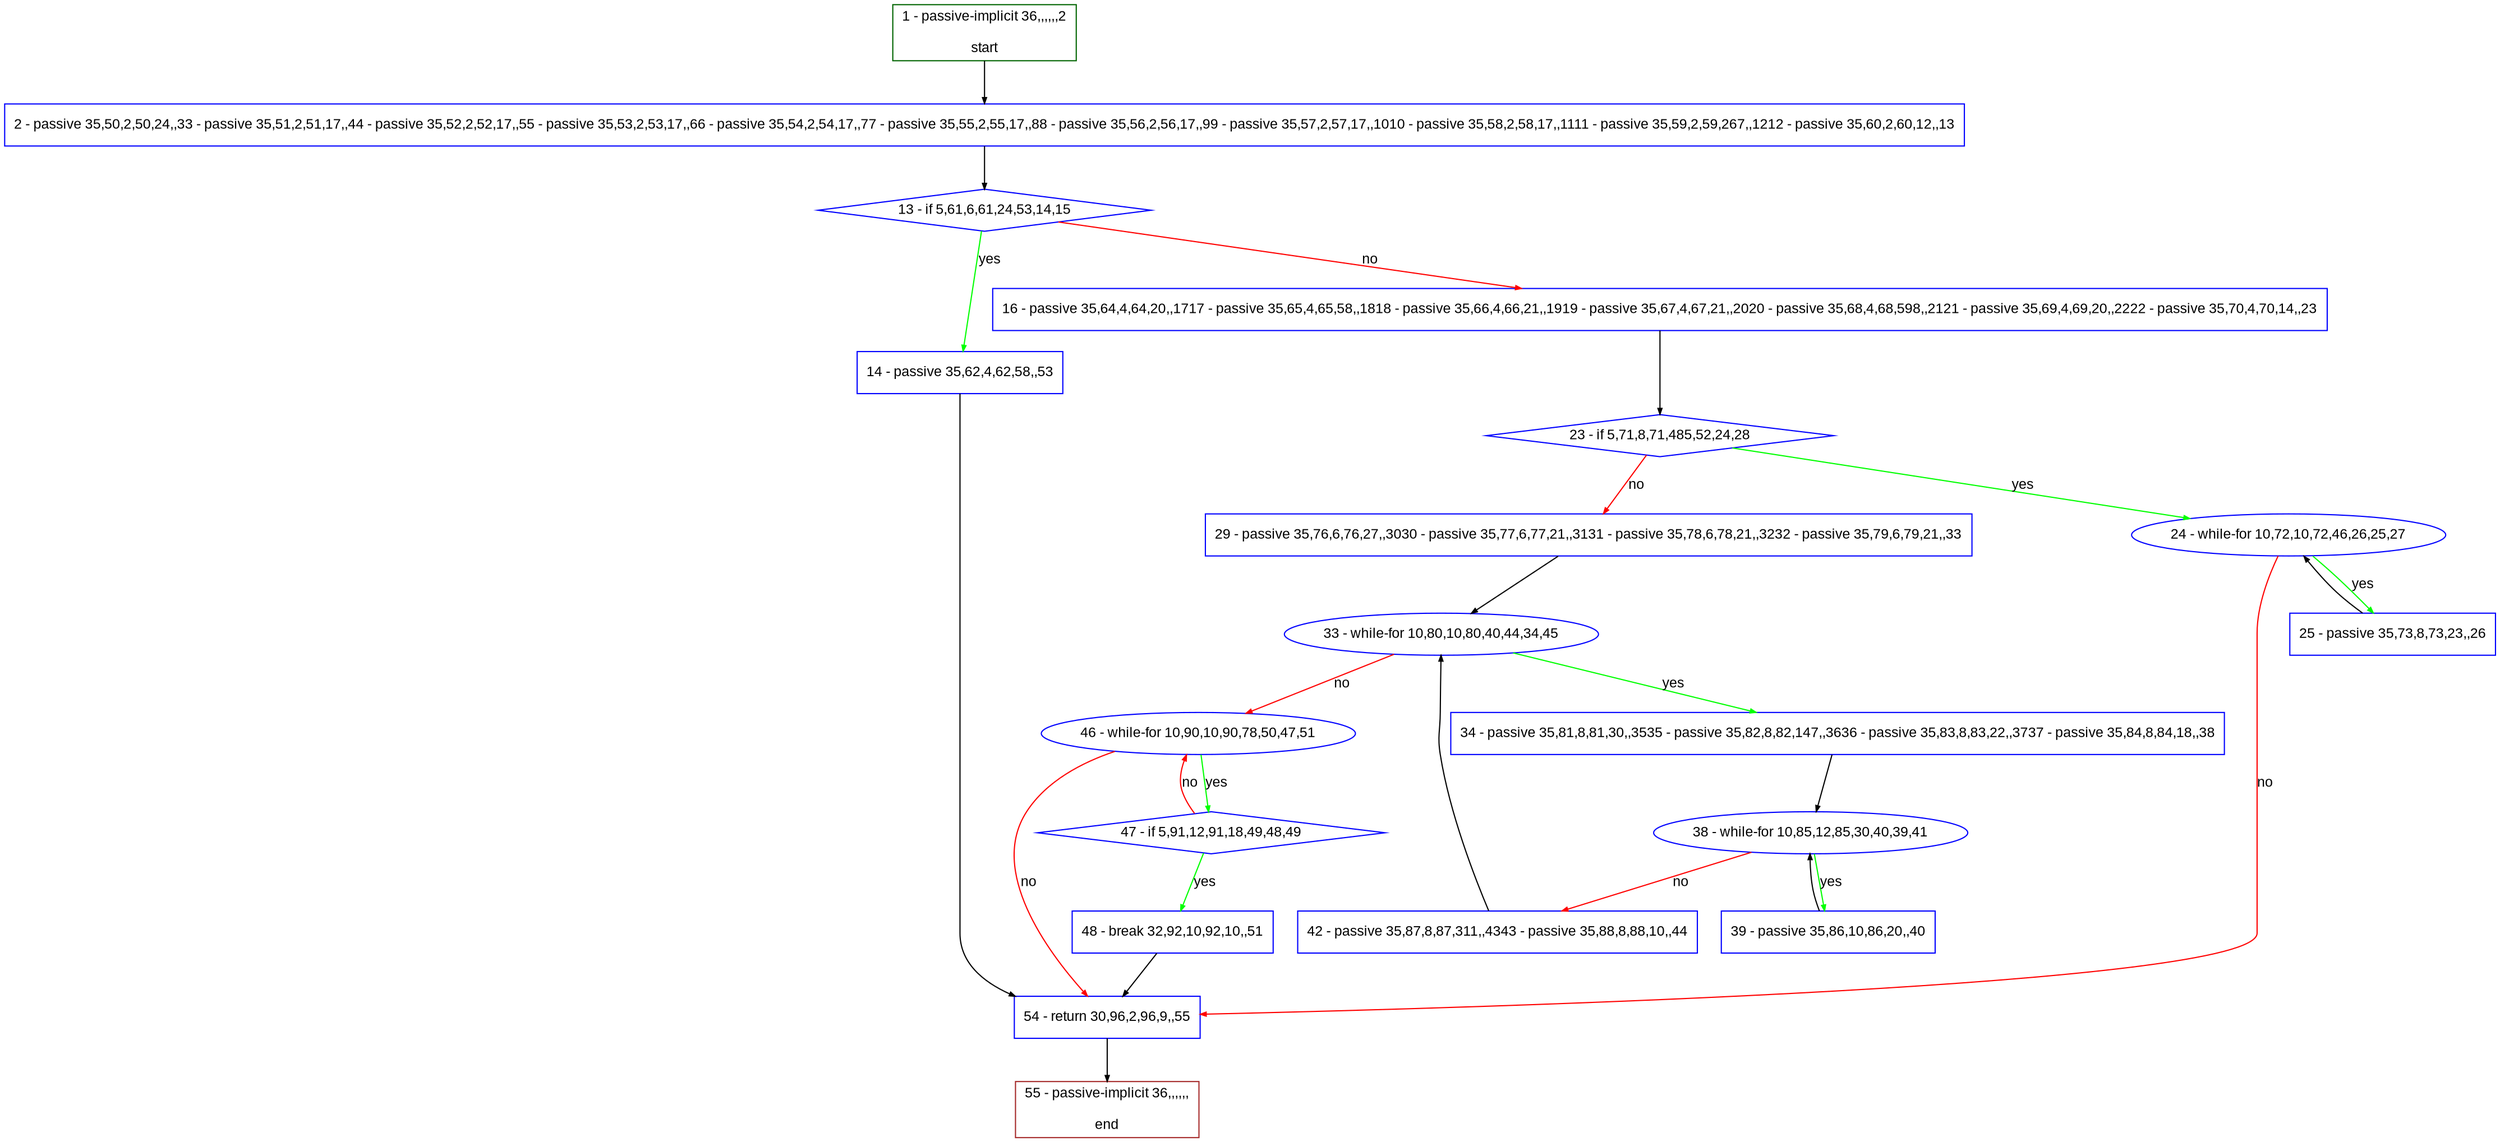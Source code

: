 digraph "" {
  graph [pack="true", label="", fontsize="12", packmode="clust", fontname="Arial", fillcolor="#FFFFCC", bgcolor="white", style="rounded,filled", compound="true"];
  node [node_initialized="no", label="", color="grey", fontsize="12", fillcolor="white", fontname="Arial", style="filled", shape="rectangle", compound="true", fixedsize="false"];
  edge [fontcolor="black", arrowhead="normal", arrowtail="none", arrowsize="0.5", ltail="", label="", color="black", fontsize="12", lhead="", fontname="Arial", dir="forward", compound="true"];
  __N1 [label="2 - passive 35,50,2,50,24,,33 - passive 35,51,2,51,17,,44 - passive 35,52,2,52,17,,55 - passive 35,53,2,53,17,,66 - passive 35,54,2,54,17,,77 - passive 35,55,2,55,17,,88 - passive 35,56,2,56,17,,99 - passive 35,57,2,57,17,,1010 - passive 35,58,2,58,17,,1111 - passive 35,59,2,59,267,,1212 - passive 35,60,2,60,12,,13", color="#0000ff", fillcolor="#ffffff", style="filled", shape="box"];
  __N2 [label="1 - passive-implicit 36,,,,,,2\n\nstart", color="#006400", fillcolor="#ffffff", style="filled", shape="box"];
  __N3 [label="13 - if 5,61,6,61,24,53,14,15", color="#0000ff", fillcolor="#ffffff", style="filled", shape="diamond"];
  __N4 [label="14 - passive 35,62,4,62,58,,53", color="#0000ff", fillcolor="#ffffff", style="filled", shape="box"];
  __N5 [label="16 - passive 35,64,4,64,20,,1717 - passive 35,65,4,65,58,,1818 - passive 35,66,4,66,21,,1919 - passive 35,67,4,67,21,,2020 - passive 35,68,4,68,598,,2121 - passive 35,69,4,69,20,,2222 - passive 35,70,4,70,14,,23", color="#0000ff", fillcolor="#ffffff", style="filled", shape="box"];
  __N6 [label="54 - return 30,96,2,96,9,,55", color="#0000ff", fillcolor="#ffffff", style="filled", shape="box"];
  __N7 [label="23 - if 5,71,8,71,485,52,24,28", color="#0000ff", fillcolor="#ffffff", style="filled", shape="diamond"];
  __N8 [label="24 - while-for 10,72,10,72,46,26,25,27", color="#0000ff", fillcolor="#ffffff", style="filled", shape="oval"];
  __N9 [label="29 - passive 35,76,6,76,27,,3030 - passive 35,77,6,77,21,,3131 - passive 35,78,6,78,21,,3232 - passive 35,79,6,79,21,,33", color="#0000ff", fillcolor="#ffffff", style="filled", shape="box"];
  __N10 [label="25 - passive 35,73,8,73,23,,26", color="#0000ff", fillcolor="#ffffff", style="filled", shape="box"];
  __N11 [label="33 - while-for 10,80,10,80,40,44,34,45", color="#0000ff", fillcolor="#ffffff", style="filled", shape="oval"];
  __N12 [label="34 - passive 35,81,8,81,30,,3535 - passive 35,82,8,82,147,,3636 - passive 35,83,8,83,22,,3737 - passive 35,84,8,84,18,,38", color="#0000ff", fillcolor="#ffffff", style="filled", shape="box"];
  __N13 [label="46 - while-for 10,90,10,90,78,50,47,51", color="#0000ff", fillcolor="#ffffff", style="filled", shape="oval"];
  __N14 [label="38 - while-for 10,85,12,85,30,40,39,41", color="#0000ff", fillcolor="#ffffff", style="filled", shape="oval"];
  __N15 [label="39 - passive 35,86,10,86,20,,40", color="#0000ff", fillcolor="#ffffff", style="filled", shape="box"];
  __N16 [label="42 - passive 35,87,8,87,311,,4343 - passive 35,88,8,88,10,,44", color="#0000ff", fillcolor="#ffffff", style="filled", shape="box"];
  __N17 [label="47 - if 5,91,12,91,18,49,48,49", color="#0000ff", fillcolor="#ffffff", style="filled", shape="diamond"];
  __N18 [label="48 - break 32,92,10,92,10,,51", color="#0000ff", fillcolor="#ffffff", style="filled", shape="box"];
  __N19 [label="55 - passive-implicit 36,,,,,,\n\nend", color="#a52a2a", fillcolor="#ffffff", style="filled", shape="box"];
  __N2 -> __N1 [arrowhead="normal", arrowtail="none", color="#000000", label="", dir="forward"];
  __N1 -> __N3 [arrowhead="normal", arrowtail="none", color="#000000", label="", dir="forward"];
  __N3 -> __N4 [arrowhead="normal", arrowtail="none", color="#00ff00", label="yes", dir="forward"];
  __N3 -> __N5 [arrowhead="normal", arrowtail="none", color="#ff0000", label="no", dir="forward"];
  __N4 -> __N6 [arrowhead="normal", arrowtail="none", color="#000000", label="", dir="forward"];
  __N5 -> __N7 [arrowhead="normal", arrowtail="none", color="#000000", label="", dir="forward"];
  __N7 -> __N8 [arrowhead="normal", arrowtail="none", color="#00ff00", label="yes", dir="forward"];
  __N7 -> __N9 [arrowhead="normal", arrowtail="none", color="#ff0000", label="no", dir="forward"];
  __N8 -> __N10 [arrowhead="normal", arrowtail="none", color="#00ff00", label="yes", dir="forward"];
  __N10 -> __N8 [arrowhead="normal", arrowtail="none", color="#000000", label="", dir="forward"];
  __N8 -> __N6 [arrowhead="normal", arrowtail="none", color="#ff0000", label="no", dir="forward"];
  __N9 -> __N11 [arrowhead="normal", arrowtail="none", color="#000000", label="", dir="forward"];
  __N11 -> __N12 [arrowhead="normal", arrowtail="none", color="#00ff00", label="yes", dir="forward"];
  __N11 -> __N13 [arrowhead="normal", arrowtail="none", color="#ff0000", label="no", dir="forward"];
  __N12 -> __N14 [arrowhead="normal", arrowtail="none", color="#000000", label="", dir="forward"];
  __N14 -> __N15 [arrowhead="normal", arrowtail="none", color="#00ff00", label="yes", dir="forward"];
  __N15 -> __N14 [arrowhead="normal", arrowtail="none", color="#000000", label="", dir="forward"];
  __N14 -> __N16 [arrowhead="normal", arrowtail="none", color="#ff0000", label="no", dir="forward"];
  __N16 -> __N11 [arrowhead="normal", arrowtail="none", color="#000000", label="", dir="forward"];
  __N13 -> __N17 [arrowhead="normal", arrowtail="none", color="#00ff00", label="yes", dir="forward"];
  __N17 -> __N13 [arrowhead="normal", arrowtail="none", color="#ff0000", label="no", dir="forward"];
  __N13 -> __N6 [arrowhead="normal", arrowtail="none", color="#ff0000", label="no", dir="forward"];
  __N17 -> __N18 [arrowhead="normal", arrowtail="none", color="#00ff00", label="yes", dir="forward"];
  __N18 -> __N6 [arrowhead="normal", arrowtail="none", color="#000000", label="", dir="forward"];
  __N6 -> __N19 [arrowhead="normal", arrowtail="none", color="#000000", label="", dir="forward"];
}
